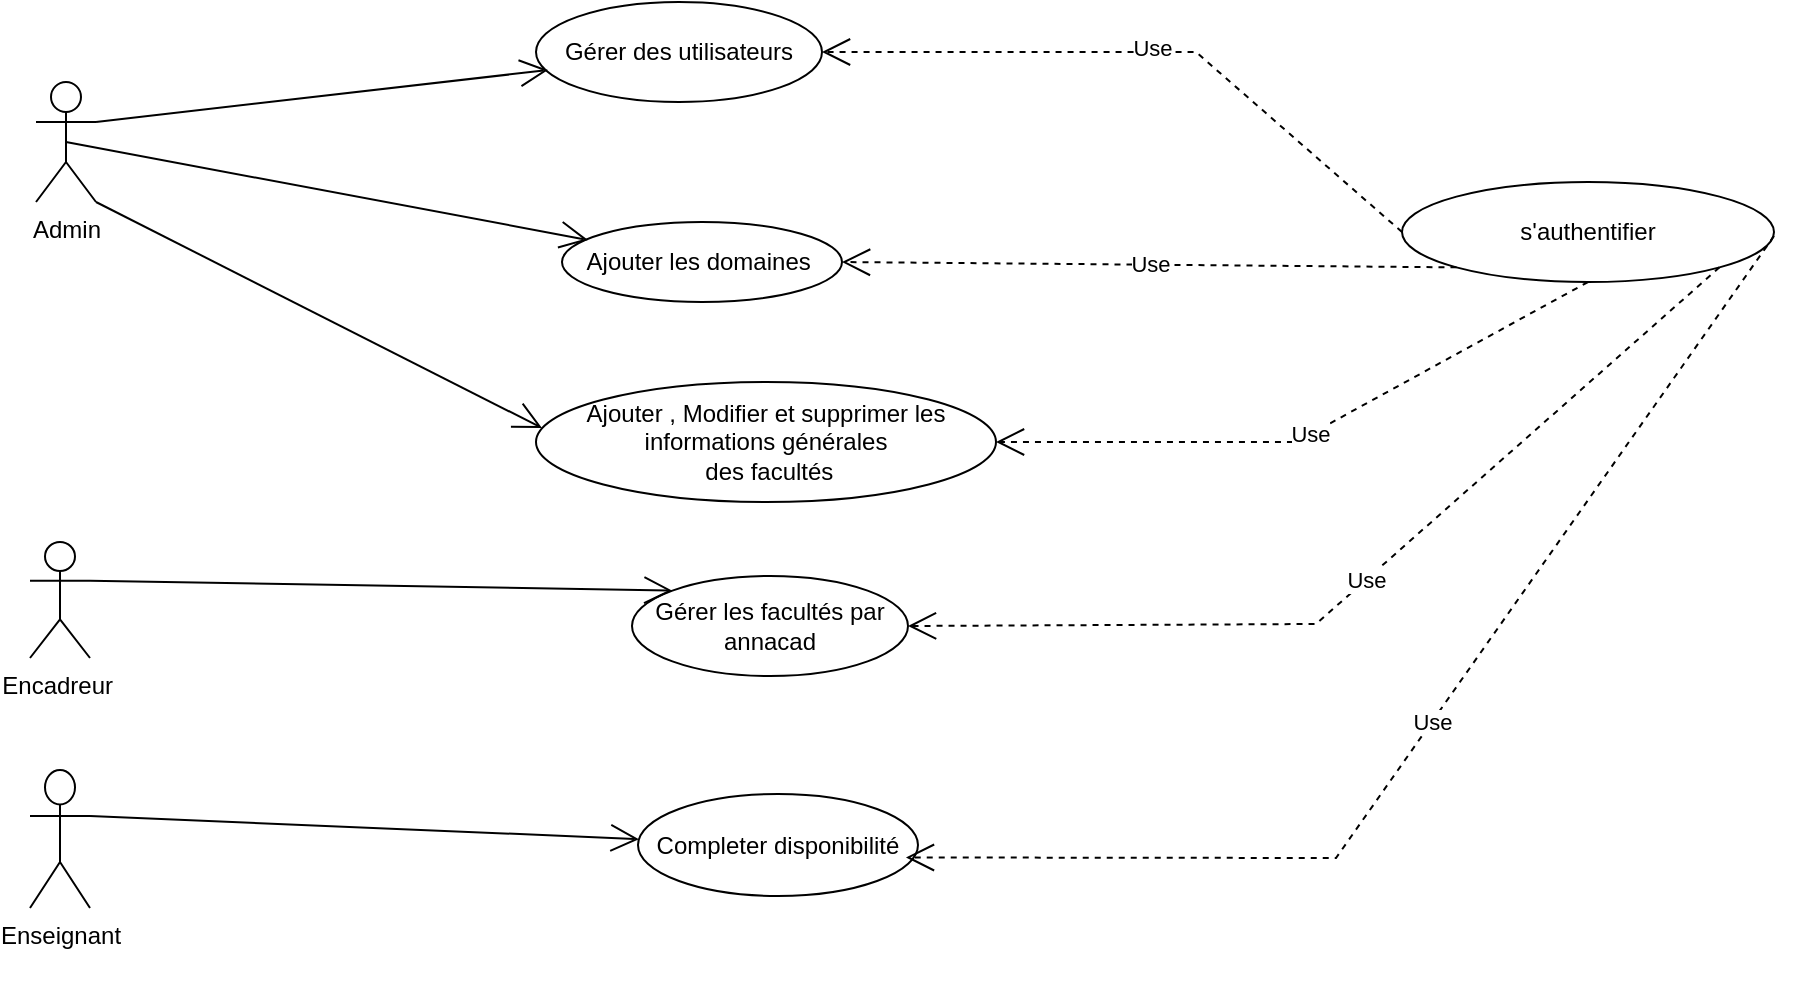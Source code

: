 <mxfile version="24.7.8">
  <diagram name="Page-1" id="AWQWdsOhxv5rxBuUBQEG">
    <mxGraphModel dx="781" dy="510" grid="1" gridSize="10" guides="1" tooltips="1" connect="1" arrows="1" fold="1" page="1" pageScale="1" pageWidth="827" pageHeight="1169" math="0" shadow="0">
      <root>
        <mxCell id="0" />
        <mxCell id="1" parent="0" />
        <mxCell id="DmDUVaoj2vSgji043pQU-1" value="Gérer des utilisateurs" style="ellipse;whiteSpace=wrap;html=1;" vertex="1" parent="1">
          <mxGeometry x="430" y="30" width="143" height="50" as="geometry" />
        </mxCell>
        <mxCell id="DmDUVaoj2vSgji043pQU-2" value="s&#39;authentifier" style="ellipse;whiteSpace=wrap;html=1;" vertex="1" parent="1">
          <mxGeometry x="863" y="120" width="186" height="50" as="geometry" />
        </mxCell>
        <mxCell id="DmDUVaoj2vSgji043pQU-3" value="Use" style="endArrow=open;endSize=12;dashed=1;html=1;rounded=0;exitX=0;exitY=0.5;exitDx=0;exitDy=0;entryX=1;entryY=0.5;entryDx=0;entryDy=0;" edge="1" parent="1" source="DmDUVaoj2vSgji043pQU-2" target="DmDUVaoj2vSgji043pQU-1">
          <mxGeometry x="-0.028" y="-2" width="160" relative="1" as="geometry">
            <mxPoint x="320" y="270" as="sourcePoint" />
            <mxPoint x="480" y="270" as="targetPoint" />
            <Array as="points">
              <mxPoint x="760" y="55" />
            </Array>
            <mxPoint x="-1" as="offset" />
          </mxGeometry>
        </mxCell>
        <mxCell id="DmDUVaoj2vSgji043pQU-5" value="Ajouter&lt;span style=&quot;background-color: initial;&quot;&gt;&amp;nbsp;les domaines&amp;nbsp;&lt;/span&gt;" style="ellipse;whiteSpace=wrap;html=1;" vertex="1" parent="1">
          <mxGeometry x="443" y="140" width="140" height="40" as="geometry" />
        </mxCell>
        <mxCell id="DmDUVaoj2vSgji043pQU-6" value="Use" style="endArrow=open;endSize=12;dashed=1;html=1;rounded=0;exitX=0;exitY=1;exitDx=0;exitDy=0;entryX=1;entryY=0.5;entryDx=0;entryDy=0;" edge="1" parent="1" source="DmDUVaoj2vSgji043pQU-2" target="DmDUVaoj2vSgji043pQU-5">
          <mxGeometry width="160" relative="1" as="geometry">
            <mxPoint x="320" y="270" as="sourcePoint" />
            <mxPoint x="480" y="270" as="targetPoint" />
          </mxGeometry>
        </mxCell>
        <mxCell id="DmDUVaoj2vSgji043pQU-7" value="Ajouter , Modifier et supprimer les informations générales&lt;div&gt;&amp;nbsp;des facultés&lt;/div&gt;" style="ellipse;whiteSpace=wrap;html=1;" vertex="1" parent="1">
          <mxGeometry x="430" y="220" width="230" height="60" as="geometry" />
        </mxCell>
        <mxCell id="DmDUVaoj2vSgji043pQU-8" value="Use" style="endArrow=open;endSize=12;dashed=1;html=1;rounded=0;exitX=0.5;exitY=1;exitDx=0;exitDy=0;entryX=1;entryY=0.5;entryDx=0;entryDy=0;" edge="1" parent="1" source="DmDUVaoj2vSgji043pQU-2" target="DmDUVaoj2vSgji043pQU-7">
          <mxGeometry width="160" relative="1" as="geometry">
            <mxPoint x="660" y="120" as="sourcePoint" />
            <mxPoint x="510" y="260" as="targetPoint" />
            <Array as="points">
              <mxPoint x="810" y="250" />
            </Array>
          </mxGeometry>
        </mxCell>
        <mxCell id="DmDUVaoj2vSgji043pQU-9" value="Admin&lt;div&gt;&lt;br&gt;&lt;/div&gt;" style="shape=umlActor;verticalLabelPosition=bottom;verticalAlign=top;html=1;" vertex="1" parent="1">
          <mxGeometry x="180" y="70" width="30" height="60" as="geometry" />
        </mxCell>
        <mxCell id="DmDUVaoj2vSgji043pQU-12" value="" style="endArrow=open;endFill=1;endSize=12;html=1;rounded=0;exitX=1;exitY=0.333;exitDx=0;exitDy=0;exitPerimeter=0;entryX=0.042;entryY=0.68;entryDx=0;entryDy=0;entryPerimeter=0;" edge="1" parent="1" source="DmDUVaoj2vSgji043pQU-9" target="DmDUVaoj2vSgji043pQU-1">
          <mxGeometry width="160" relative="1" as="geometry">
            <mxPoint x="160" y="54.5" as="sourcePoint" />
            <mxPoint x="320" y="54.5" as="targetPoint" />
          </mxGeometry>
        </mxCell>
        <mxCell id="DmDUVaoj2vSgji043pQU-14" value="" style="endArrow=open;endFill=1;endSize=12;html=1;rounded=0;exitX=0.5;exitY=0.5;exitDx=0;exitDy=0;exitPerimeter=0;entryX=0.093;entryY=0.225;entryDx=0;entryDy=0;entryPerimeter=0;" edge="1" parent="1" source="DmDUVaoj2vSgji043pQU-9" target="DmDUVaoj2vSgji043pQU-5">
          <mxGeometry width="160" relative="1" as="geometry">
            <mxPoint x="163" y="169.5" as="sourcePoint" />
            <mxPoint x="323" y="169.5" as="targetPoint" />
          </mxGeometry>
        </mxCell>
        <mxCell id="DmDUVaoj2vSgji043pQU-15" value="" style="endArrow=open;endFill=1;endSize=12;html=1;rounded=0;exitX=1;exitY=1;exitDx=0;exitDy=0;exitPerimeter=0;entryX=0.013;entryY=0.383;entryDx=0;entryDy=0;entryPerimeter=0;" edge="1" parent="1" source="DmDUVaoj2vSgji043pQU-9" target="DmDUVaoj2vSgji043pQU-7">
          <mxGeometry width="160" relative="1" as="geometry">
            <mxPoint x="116.5" y="259.5" as="sourcePoint" />
            <mxPoint x="276.5" y="259.5" as="targetPoint" />
          </mxGeometry>
        </mxCell>
        <mxCell id="DmDUVaoj2vSgji043pQU-16" value="Gérer les facultés par annacad" style="ellipse;whiteSpace=wrap;html=1;" vertex="1" parent="1">
          <mxGeometry x="478" y="317" width="138" height="50" as="geometry" />
        </mxCell>
        <mxCell id="DmDUVaoj2vSgji043pQU-18" value="Use" style="endArrow=open;endSize=12;dashed=1;html=1;rounded=0;exitX=1;exitY=1;exitDx=0;exitDy=0;entryX=1;entryY=0.5;entryDx=0;entryDy=0;" edge="1" parent="1" source="DmDUVaoj2vSgji043pQU-2" target="DmDUVaoj2vSgji043pQU-16">
          <mxGeometry width="160" relative="1" as="geometry">
            <mxPoint x="890" y="260" as="sourcePoint" />
            <mxPoint x="1050" y="260" as="targetPoint" />
            <Array as="points">
              <mxPoint x="820" y="341" />
            </Array>
          </mxGeometry>
        </mxCell>
        <mxCell id="DmDUVaoj2vSgji043pQU-20" value="Encadreur&amp;nbsp;" style="shape=umlActor;verticalLabelPosition=bottom;verticalAlign=top;html=1;" vertex="1" parent="1">
          <mxGeometry x="177" y="300" width="30" height="58" as="geometry" />
        </mxCell>
        <mxCell id="DmDUVaoj2vSgji043pQU-21" value="Completer disponibilité" style="ellipse;whiteSpace=wrap;html=1;" vertex="1" parent="1">
          <mxGeometry x="481" y="426" width="140" height="51" as="geometry" />
        </mxCell>
        <mxCell id="DmDUVaoj2vSgji043pQU-22" value="Use" style="endArrow=open;endSize=12;dashed=1;html=1;rounded=0;exitX=1;exitY=0.5;exitDx=0;exitDy=0;entryX=0.957;entryY=0.583;entryDx=0;entryDy=0;entryPerimeter=0;" edge="1" parent="1">
          <mxGeometry width="160" relative="1" as="geometry">
            <mxPoint x="1049" y="147" as="sourcePoint" />
            <mxPoint x="614.98" y="457.733" as="targetPoint" />
            <Array as="points">
              <mxPoint x="830" y="458" />
            </Array>
          </mxGeometry>
        </mxCell>
        <mxCell id="DmDUVaoj2vSgji043pQU-23" value="" style="endArrow=open;endFill=1;endSize=12;html=1;rounded=0;entryX=0;entryY=0;entryDx=0;entryDy=0;exitX=1;exitY=0.333;exitDx=0;exitDy=0;exitPerimeter=0;" edge="1" parent="1" source="DmDUVaoj2vSgji043pQU-20" target="DmDUVaoj2vSgji043pQU-16">
          <mxGeometry width="160" relative="1" as="geometry">
            <mxPoint x="191" y="327" as="sourcePoint" />
            <mxPoint x="481.97" y="331" as="targetPoint" />
          </mxGeometry>
        </mxCell>
        <mxCell id="DmDUVaoj2vSgji043pQU-24" value="Enseignant&lt;div&gt;&lt;br&gt;&lt;/div&gt;" style="shape=umlActor;verticalLabelPosition=bottom;verticalAlign=top;html=1;" vertex="1" parent="1">
          <mxGeometry x="177" y="414" width="30" height="69" as="geometry" />
        </mxCell>
        <mxCell id="DmDUVaoj2vSgji043pQU-26" value="" style="endArrow=open;endFill=1;endSize=12;html=1;rounded=0;exitX=1;exitY=0.333;exitDx=0;exitDy=0;exitPerimeter=0;" edge="1" parent="1" source="DmDUVaoj2vSgji043pQU-24" target="DmDUVaoj2vSgji043pQU-21">
          <mxGeometry width="160" relative="1" as="geometry">
            <mxPoint x="318" y="451" as="sourcePoint" />
            <mxPoint x="478" y="451" as="targetPoint" />
          </mxGeometry>
        </mxCell>
      </root>
    </mxGraphModel>
  </diagram>
</mxfile>
